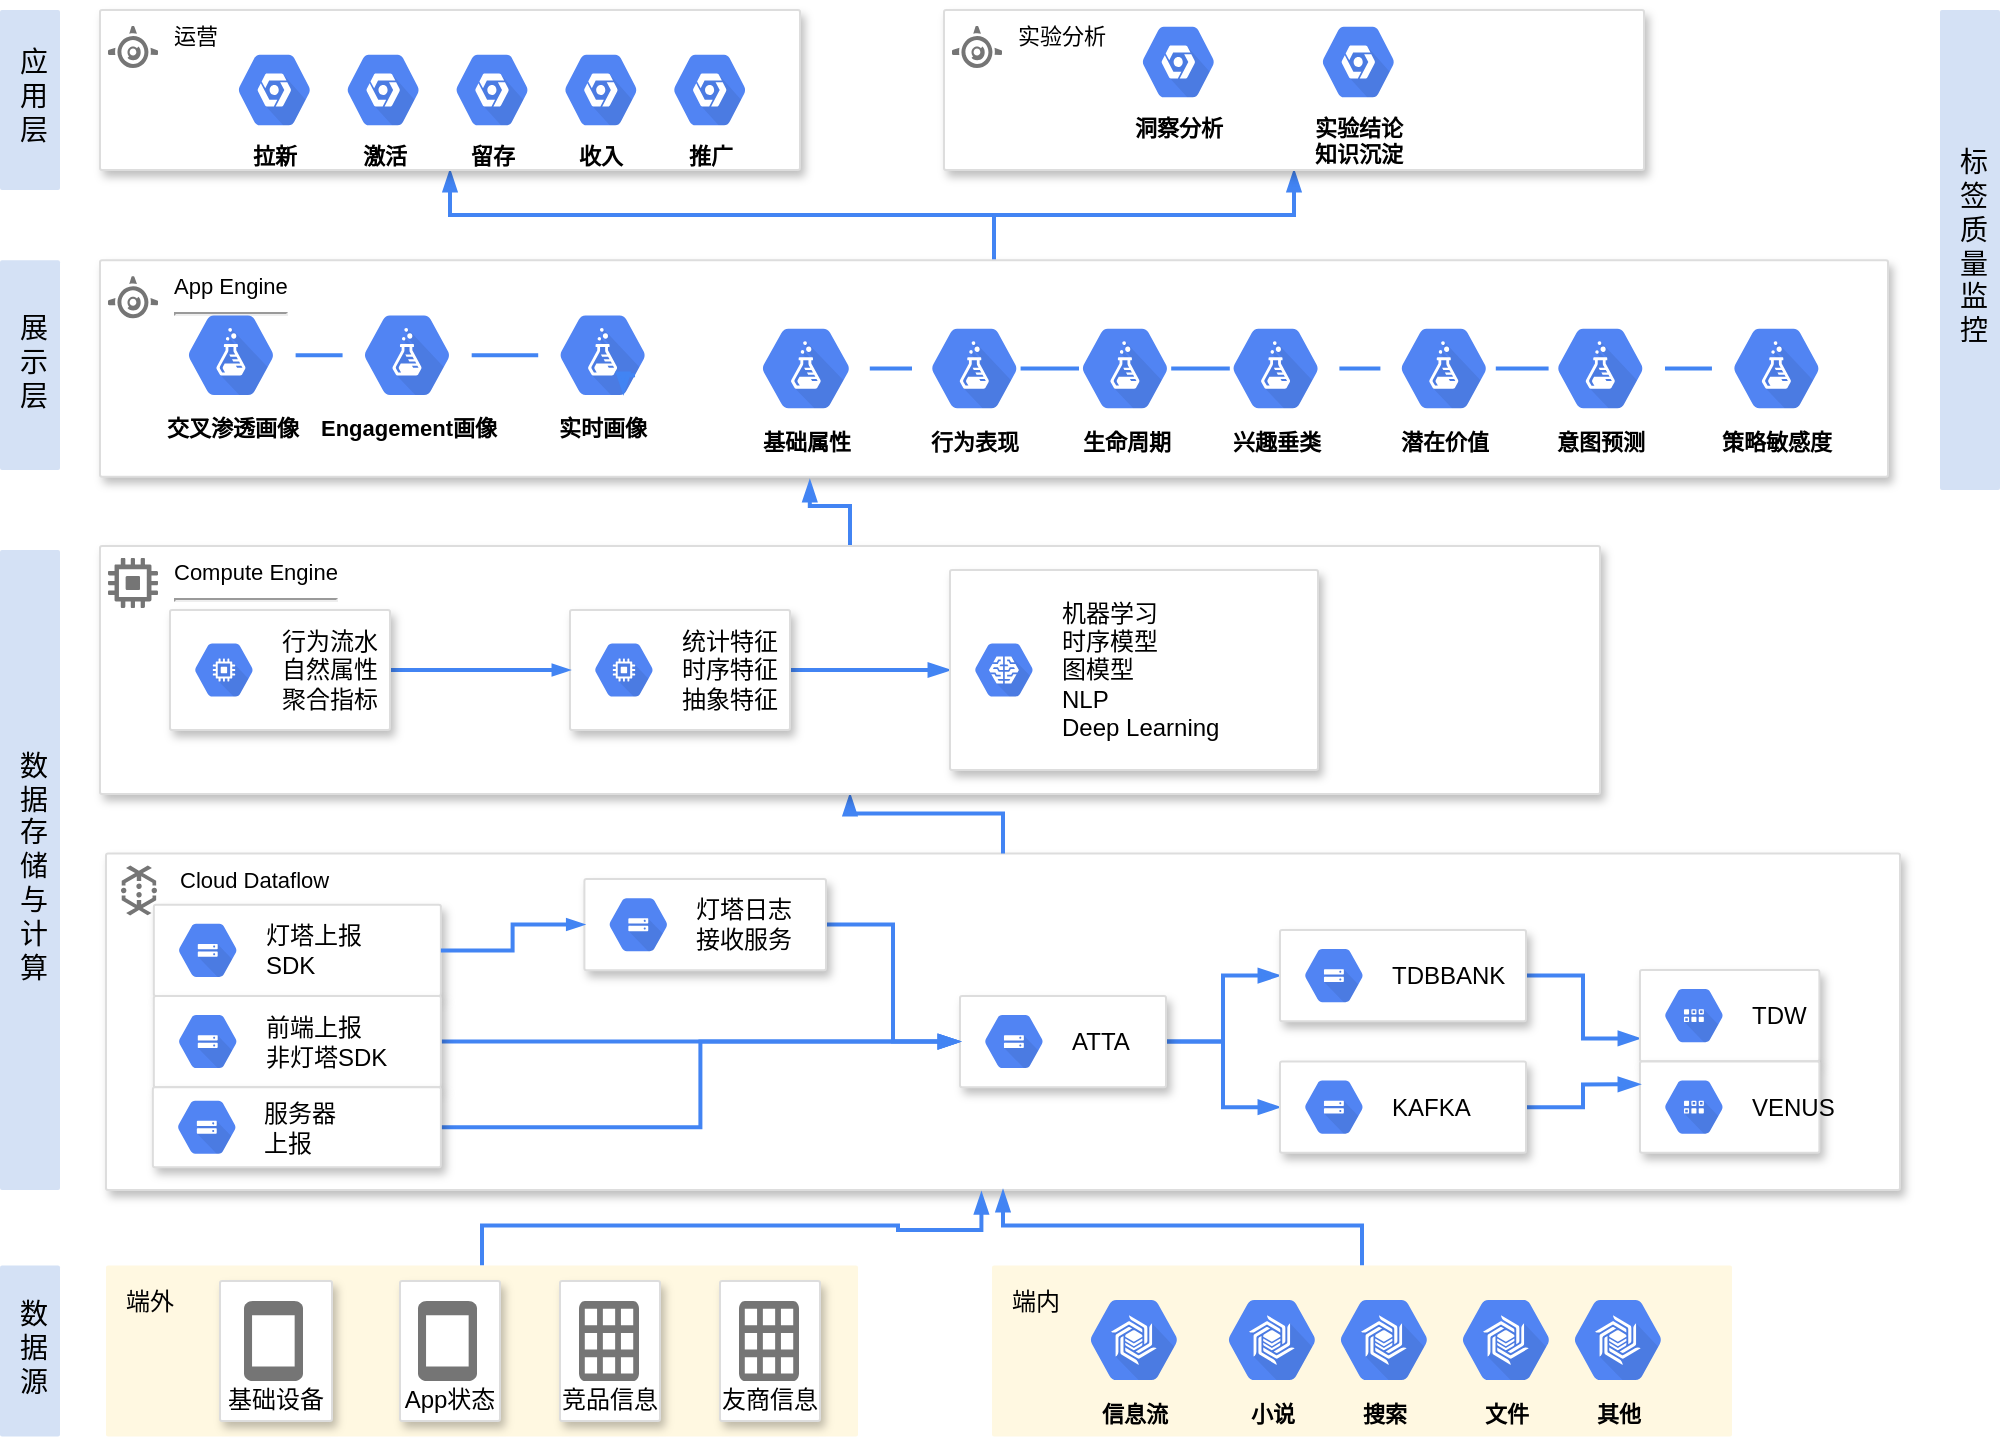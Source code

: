 <mxfile version="15.7.3" type="github">
  <diagram id="f106602c-feb2-e66a-4537-3a34d633f6aa" name="Page-1">
    <mxGraphModel dx="1387" dy="1112" grid="1" gridSize="10" guides="1" tooltips="1" connect="1" arrows="1" fold="1" page="1" pageScale="1" pageWidth="1169" pageHeight="827" background="#ffffff" math="0" shadow="0">
      <root>
        <mxCell id="0" />
        <mxCell id="1" parent="0" />
        <mxCell id="PhpXdE0GWQOgbOGKaO0m-651" style="edgeStyle=orthogonalEdgeStyle;rounded=0;orthogonalLoop=1;jettySize=auto;html=1;entryX=0.5;entryY=1;entryDx=0;entryDy=0;fontSize=14;endArrow=blockThin;endFill=1;strokeColor=#4284F3;strokeWidth=2;" edge="1" parent="1" source="PhpXdE0GWQOgbOGKaO0m-640" target="PhpXdE0GWQOgbOGKaO0m-618">
          <mxGeometry relative="1" as="geometry" />
        </mxCell>
        <mxCell id="PhpXdE0GWQOgbOGKaO0m-652" style="edgeStyle=orthogonalEdgeStyle;rounded=0;orthogonalLoop=1;jettySize=auto;html=1;entryX=0.5;entryY=1;entryDx=0;entryDy=0;fontSize=14;endArrow=blockThin;endFill=1;strokeColor=#4284F3;strokeWidth=2;" edge="1" parent="1" source="PhpXdE0GWQOgbOGKaO0m-640" target="PhpXdE0GWQOgbOGKaO0m-562">
          <mxGeometry relative="1" as="geometry" />
        </mxCell>
        <mxCell id="PhpXdE0GWQOgbOGKaO0m-640" value="" style="strokeColor=#dddddd;shadow=1;strokeWidth=1;rounded=1;absoluteArcSize=1;arcSize=2;fontSize=14;" vertex="1" parent="1">
          <mxGeometry x="160" y="215.13" width="894" height="108.25" as="geometry" />
        </mxCell>
        <mxCell id="PhpXdE0GWQOgbOGKaO0m-641" value="&lt;font color=&quot;#000000&quot;&gt;App Engine&lt;/font&gt;&lt;hr&gt;" style="text;connectable=0;part=1;html=1;align=left;verticalAlign=top;spacingLeft=35;fontColor=#999999;fontSize=11;resizeWidth=1;" vertex="1" parent="PhpXdE0GWQOgbOGKaO0m-640">
          <mxGeometry width="894" height="50" relative="1" as="geometry" />
        </mxCell>
        <mxCell id="PhpXdE0GWQOgbOGKaO0m-642" value="" style="sketch=0;dashed=0;connectable=0;html=1;fillColor=#757575;strokeColor=none;shape=mxgraph.gcp2.app_engine_icon;part=1;fontSize=14;" vertex="1" parent="PhpXdE0GWQOgbOGKaO0m-640">
          <mxGeometry width="25" height="21" relative="1" as="geometry">
            <mxPoint x="4" y="8" as="offset" />
          </mxGeometry>
        </mxCell>
        <mxCell id="PhpXdE0GWQOgbOGKaO0m-486" value="&lt;font color=&quot;#000000&quot;&gt;实时画像&lt;/font&gt;" style="sketch=0;html=1;fillColor=#5184F3;strokeColor=none;verticalAlign=top;labelPosition=center;verticalLabelPosition=bottom;align=center;spacingTop=-6;fontSize=11;fontStyle=1;fontColor=#999999;shape=mxgraph.gcp2.hexIcon;prIcon=cloud_datalab" vertex="1" parent="PhpXdE0GWQOgbOGKaO0m-640">
          <mxGeometry x="219.098" y="18.25" width="64.556" height="58.5" as="geometry" />
        </mxCell>
        <mxCell id="PhpXdE0GWQOgbOGKaO0m-485" value="&lt;font color=&quot;#000000&quot;&gt;Engagement画像&lt;/font&gt;" style="sketch=0;html=1;fillColor=#5184F3;strokeColor=none;verticalAlign=top;labelPosition=center;verticalLabelPosition=bottom;align=center;spacingTop=-6;fontSize=11;fontStyle=1;fontColor=#999999;shape=mxgraph.gcp2.hexIcon;prIcon=cloud_datalab" vertex="1" parent="PhpXdE0GWQOgbOGKaO0m-640">
          <mxGeometry x="121.287" y="18.25" width="64.556" height="58.5" as="geometry" />
        </mxCell>
        <mxCell id="PhpXdE0GWQOgbOGKaO0m-501" value="" style="edgeStyle=orthogonalEdgeStyle;rounded=0;orthogonalLoop=1;jettySize=auto;html=1;fontSize=14;endArrow=none;endFill=0;strokeColor=#4284F3;strokeWidth=2;" edge="1" parent="PhpXdE0GWQOgbOGKaO0m-640" source="PhpXdE0GWQOgbOGKaO0m-485" target="PhpXdE0GWQOgbOGKaO0m-486">
          <mxGeometry relative="1" as="geometry" />
        </mxCell>
        <mxCell id="PhpXdE0GWQOgbOGKaO0m-484" value="&lt;font color=&quot;#000000&quot;&gt;交叉渗透画像&lt;/font&gt;" style="sketch=0;html=1;fillColor=#5184F3;strokeColor=none;verticalAlign=top;labelPosition=center;verticalLabelPosition=bottom;align=center;spacingTop=-6;fontSize=11;fontStyle=1;fontColor=#999999;shape=mxgraph.gcp2.hexIcon;prIcon=cloud_datalab" vertex="1" parent="PhpXdE0GWQOgbOGKaO0m-640">
          <mxGeometry x="33.256" y="18.25" width="64.556" height="58.5" as="geometry" />
        </mxCell>
        <mxCell id="PhpXdE0GWQOgbOGKaO0m-500" value="" style="edgeStyle=orthogonalEdgeStyle;rounded=0;orthogonalLoop=1;jettySize=auto;html=1;fontSize=14;endArrow=none;endFill=0;strokeColor=#4284F3;strokeWidth=2;" edge="1" parent="PhpXdE0GWQOgbOGKaO0m-640" source="PhpXdE0GWQOgbOGKaO0m-484" target="PhpXdE0GWQOgbOGKaO0m-485">
          <mxGeometry relative="1" as="geometry" />
        </mxCell>
        <mxCell id="PhpXdE0GWQOgbOGKaO0m-504" value="&lt;font color=&quot;#000000&quot;&gt;行为表现&lt;/font&gt;" style="sketch=0;html=1;fillColor=#5184F3;strokeColor=none;verticalAlign=top;labelPosition=center;verticalLabelPosition=bottom;align=center;spacingTop=-6;fontSize=11;fontStyle=1;fontColor=#999999;shape=mxgraph.gcp2.hexIcon;prIcon=cloud_datalab" vertex="1" parent="PhpXdE0GWQOgbOGKaO0m-640">
          <mxGeometry x="404.941" y="24.87" width="64.556" height="58.5" as="geometry" />
        </mxCell>
        <mxCell id="PhpXdE0GWQOgbOGKaO0m-506" value="&lt;font color=&quot;#000000&quot;&gt;生命周期&lt;/font&gt;" style="sketch=0;html=1;fillColor=#5184F3;strokeColor=none;verticalAlign=top;labelPosition=center;verticalLabelPosition=bottom;align=center;spacingTop=-6;fontSize=11;fontStyle=1;fontColor=#999999;shape=mxgraph.gcp2.hexIcon;prIcon=cloud_datalab" vertex="1" parent="PhpXdE0GWQOgbOGKaO0m-640">
          <mxGeometry x="480.256" y="24.87" width="64.556" height="58.5" as="geometry" />
        </mxCell>
        <mxCell id="PhpXdE0GWQOgbOGKaO0m-507" value="" style="edgeStyle=orthogonalEdgeStyle;rounded=0;orthogonalLoop=1;jettySize=auto;html=1;fontSize=14;endArrow=none;endFill=0;strokeColor=#4284F3;strokeWidth=2;" edge="1" parent="PhpXdE0GWQOgbOGKaO0m-640" source="PhpXdE0GWQOgbOGKaO0m-504" target="PhpXdE0GWQOgbOGKaO0m-506">
          <mxGeometry relative="1" as="geometry" />
        </mxCell>
        <mxCell id="PhpXdE0GWQOgbOGKaO0m-508" value="&lt;font color=&quot;#000000&quot;&gt;兴趣垂类&lt;/font&gt;" style="sketch=0;html=1;fillColor=#5184F3;strokeColor=none;verticalAlign=top;labelPosition=center;verticalLabelPosition=bottom;align=center;spacingTop=-6;fontSize=11;fontStyle=1;fontColor=#999999;shape=mxgraph.gcp2.hexIcon;prIcon=cloud_datalab" vertex="1" parent="PhpXdE0GWQOgbOGKaO0m-640">
          <mxGeometry x="555.571" y="24.87" width="64.556" height="58.5" as="geometry" />
        </mxCell>
        <mxCell id="PhpXdE0GWQOgbOGKaO0m-509" value="" style="edgeStyle=orthogonalEdgeStyle;rounded=0;orthogonalLoop=1;jettySize=auto;html=1;fontSize=14;endArrow=none;endFill=0;strokeColor=#4284F3;strokeWidth=2;" edge="1" parent="PhpXdE0GWQOgbOGKaO0m-640" source="PhpXdE0GWQOgbOGKaO0m-506" target="PhpXdE0GWQOgbOGKaO0m-508">
          <mxGeometry relative="1" as="geometry" />
        </mxCell>
        <mxCell id="PhpXdE0GWQOgbOGKaO0m-513" value="&lt;font color=&quot;#000000&quot;&gt;潜在价值&lt;/font&gt;" style="sketch=0;html=1;fillColor=#5184F3;strokeColor=none;verticalAlign=top;labelPosition=center;verticalLabelPosition=bottom;align=center;spacingTop=-6;fontSize=11;fontStyle=1;fontColor=#999999;shape=mxgraph.gcp2.hexIcon;prIcon=cloud_datalab" vertex="1" parent="PhpXdE0GWQOgbOGKaO0m-640">
          <mxGeometry x="639.689" y="24.87" width="64.556" height="58.5" as="geometry" />
        </mxCell>
        <mxCell id="PhpXdE0GWQOgbOGKaO0m-524" value="" style="edgeStyle=orthogonalEdgeStyle;rounded=0;orthogonalLoop=1;jettySize=auto;html=1;fontSize=14;endArrow=none;endFill=0;strokeColor=#4284F3;strokeWidth=2;" edge="1" parent="PhpXdE0GWQOgbOGKaO0m-640" source="PhpXdE0GWQOgbOGKaO0m-513" target="PhpXdE0GWQOgbOGKaO0m-508">
          <mxGeometry relative="1" as="geometry" />
        </mxCell>
        <mxCell id="PhpXdE0GWQOgbOGKaO0m-511" value="&lt;font color=&quot;#000000&quot;&gt;意图预测&lt;/font&gt;" style="sketch=0;html=1;fillColor=#5184F3;strokeColor=none;verticalAlign=top;labelPosition=center;verticalLabelPosition=bottom;align=center;spacingTop=-6;fontSize=11;fontStyle=1;fontColor=#999999;shape=mxgraph.gcp2.hexIcon;prIcon=cloud_datalab" vertex="1" parent="PhpXdE0GWQOgbOGKaO0m-640">
          <mxGeometry x="717.939" y="24.88" width="64.556" height="58.5" as="geometry" />
        </mxCell>
        <mxCell id="PhpXdE0GWQOgbOGKaO0m-521" value="" style="edgeStyle=orthogonalEdgeStyle;rounded=0;orthogonalLoop=1;jettySize=auto;html=1;fontSize=14;endArrow=none;endFill=0;strokeColor=#4284F3;strokeWidth=2;" edge="1" parent="PhpXdE0GWQOgbOGKaO0m-640" source="PhpXdE0GWQOgbOGKaO0m-511" target="PhpXdE0GWQOgbOGKaO0m-513">
          <mxGeometry relative="1" as="geometry" />
        </mxCell>
        <mxCell id="PhpXdE0GWQOgbOGKaO0m-515" value="&lt;font color=&quot;#000000&quot;&gt;策略敏感度&lt;/font&gt;" style="sketch=0;html=1;fillColor=#5184F3;strokeColor=none;verticalAlign=top;labelPosition=center;verticalLabelPosition=bottom;align=center;spacingTop=-6;fontSize=11;fontStyle=1;fontColor=#999999;shape=mxgraph.gcp2.hexIcon;prIcon=cloud_datalab" vertex="1" parent="PhpXdE0GWQOgbOGKaO0m-640">
          <mxGeometry x="805.969" y="24.88" width="64.556" height="58.5" as="geometry" />
        </mxCell>
        <mxCell id="PhpXdE0GWQOgbOGKaO0m-523" value="" style="edgeStyle=orthogonalEdgeStyle;rounded=0;orthogonalLoop=1;jettySize=auto;html=1;fontSize=14;endArrow=none;endFill=0;strokeColor=#4284F3;strokeWidth=2;" edge="1" parent="PhpXdE0GWQOgbOGKaO0m-640" source="PhpXdE0GWQOgbOGKaO0m-515" target="PhpXdE0GWQOgbOGKaO0m-511">
          <mxGeometry relative="1" as="geometry" />
        </mxCell>
        <mxCell id="PhpXdE0GWQOgbOGKaO0m-668" style="edgeStyle=orthogonalEdgeStyle;rounded=0;orthogonalLoop=1;jettySize=auto;html=1;exitX=0.75;exitY=0.67;exitDx=0;exitDy=0;exitPerimeter=0;entryX=0.66;entryY=0.83;entryDx=0;entryDy=0;entryPerimeter=0;fontSize=14;fontColor=#000000;endArrow=blockThin;endFill=1;strokeColor=#4284F3;strokeWidth=2;" edge="1" parent="PhpXdE0GWQOgbOGKaO0m-640" source="PhpXdE0GWQOgbOGKaO0m-486" target="PhpXdE0GWQOgbOGKaO0m-486">
          <mxGeometry relative="1" as="geometry" />
        </mxCell>
        <mxCell id="PhpXdE0GWQOgbOGKaO0m-598" value="" style="strokeColor=#dddddd;shadow=1;strokeWidth=1;rounded=1;absoluteArcSize=1;arcSize=2;fontSize=14;" vertex="1" parent="1">
          <mxGeometry x="163" y="511.71" width="897" height="168.29" as="geometry" />
        </mxCell>
        <mxCell id="PhpXdE0GWQOgbOGKaO0m-617" style="edgeStyle=orthogonalEdgeStyle;rounded=0;orthogonalLoop=1;jettySize=auto;html=1;entryX=0.5;entryY=1;entryDx=0;entryDy=0;fontSize=14;endArrow=blockThin;endFill=1;strokeColor=#4284F3;strokeWidth=2;" edge="1" parent="PhpXdE0GWQOgbOGKaO0m-598" source="PhpXdE0GWQOgbOGKaO0m-599" target="PhpXdE0GWQOgbOGKaO0m-580">
          <mxGeometry relative="1" as="geometry" />
        </mxCell>
        <mxCell id="PhpXdE0GWQOgbOGKaO0m-599" value="&lt;font color=&quot;#000000&quot;&gt;Cloud Dataflow&lt;/font&gt;&lt;hr&gt;" style="text;part=1;html=1;align=left;verticalAlign=top;spacingLeft=35;fontColor=#999999;fontSize=11;resizeWidth=1;" vertex="1" parent="PhpXdE0GWQOgbOGKaO0m-598">
          <mxGeometry width="897" height="50" relative="1" as="geometry" />
        </mxCell>
        <mxCell id="PhpXdE0GWQOgbOGKaO0m-600" value="" style="sketch=0;dashed=0;connectable=0;html=1;fillColor=#757575;strokeColor=none;shape=mxgraph.gcp2.cloud_dataflow_icon;part=1;fontSize=14;" vertex="1" parent="PhpXdE0GWQOgbOGKaO0m-598">
          <mxGeometry width="18" height="25" relative="1" as="geometry">
            <mxPoint x="7.5" y="6" as="offset" />
          </mxGeometry>
        </mxCell>
        <mxCell id="PhpXdE0GWQOgbOGKaO0m-662" value="" style="edgeStyle=orthogonalEdgeStyle;rounded=0;orthogonalLoop=1;jettySize=auto;html=1;fontSize=14;endArrow=blockThin;endFill=1;strokeColor=#4284F3;strokeWidth=2;" edge="1" parent="PhpXdE0GWQOgbOGKaO0m-598" source="PhpXdE0GWQOgbOGKaO0m-446" target="PhpXdE0GWQOgbOGKaO0m-448">
          <mxGeometry relative="1" as="geometry" />
        </mxCell>
        <mxCell id="PhpXdE0GWQOgbOGKaO0m-665" style="edgeStyle=orthogonalEdgeStyle;rounded=0;orthogonalLoop=1;jettySize=auto;html=1;fontSize=14;endArrow=blockThin;endFill=1;strokeColor=#4284F3;strokeWidth=2;" edge="1" parent="PhpXdE0GWQOgbOGKaO0m-598" source="PhpXdE0GWQOgbOGKaO0m-446" target="PhpXdE0GWQOgbOGKaO0m-663">
          <mxGeometry relative="1" as="geometry" />
        </mxCell>
        <mxCell id="PhpXdE0GWQOgbOGKaO0m-446" value="" style="strokeColor=#dddddd;fillColor=#ffffff;shadow=1;strokeWidth=1;rounded=1;absoluteArcSize=1;arcSize=2;fontSize=17;fontColor=#000000;align=right;html=1;" vertex="1" parent="PhpXdE0GWQOgbOGKaO0m-598">
          <mxGeometry x="427" y="71.28" width="103" height="45.61" as="geometry" />
        </mxCell>
        <mxCell id="PhpXdE0GWQOgbOGKaO0m-447" value="&lt;font color=&quot;#000000&quot;&gt;ATTA&lt;/font&gt;" style="dashed=0;connectable=0;html=1;fillColor=#5184F3;strokeColor=none;shape=mxgraph.gcp2.hexIcon;prIcon=cloud_storage;part=1;labelPosition=right;verticalLabelPosition=middle;align=left;verticalAlign=middle;spacingLeft=5;fontColor=#999999;fontSize=12;" vertex="1" parent="PhpXdE0GWQOgbOGKaO0m-446">
          <mxGeometry y="0.5" width="44" height="39" relative="1" as="geometry">
            <mxPoint x="5" y="-19.5" as="offset" />
          </mxGeometry>
        </mxCell>
        <mxCell id="PhpXdE0GWQOgbOGKaO0m-666" style="edgeStyle=orthogonalEdgeStyle;rounded=0;orthogonalLoop=1;jettySize=auto;html=1;entryX=0;entryY=0.75;entryDx=0;entryDy=0;fontSize=14;endArrow=blockThin;endFill=1;strokeColor=#4284F3;strokeWidth=2;" edge="1" parent="PhpXdE0GWQOgbOGKaO0m-598" source="PhpXdE0GWQOgbOGKaO0m-448" target="PhpXdE0GWQOgbOGKaO0m-450">
          <mxGeometry relative="1" as="geometry" />
        </mxCell>
        <mxCell id="PhpXdE0GWQOgbOGKaO0m-448" value="" style="strokeColor=#dddddd;fillColor=#ffffff;shadow=1;strokeWidth=1;rounded=1;absoluteArcSize=1;arcSize=2;fontSize=17;fontColor=#000000;align=right;html=1;" vertex="1" parent="PhpXdE0GWQOgbOGKaO0m-598">
          <mxGeometry x="587" y="38.29" width="123" height="45.61" as="geometry" />
        </mxCell>
        <mxCell id="PhpXdE0GWQOgbOGKaO0m-449" value="&lt;font color=&quot;#000000&quot;&gt;TDBBANK&lt;/font&gt;" style="dashed=0;connectable=0;html=1;fillColor=#5184F3;strokeColor=none;shape=mxgraph.gcp2.hexIcon;prIcon=cloud_storage;part=1;labelPosition=right;verticalLabelPosition=middle;align=left;verticalAlign=middle;spacingLeft=5;fontColor=#999999;fontSize=12;" vertex="1" parent="PhpXdE0GWQOgbOGKaO0m-448">
          <mxGeometry y="0.5" width="44" height="39" relative="1" as="geometry">
            <mxPoint x="5" y="-19.5" as="offset" />
          </mxGeometry>
        </mxCell>
        <mxCell id="PhpXdE0GWQOgbOGKaO0m-462" value="" style="strokeColor=#dddddd;fillColor=#ffffff;shadow=1;strokeWidth=1;rounded=1;absoluteArcSize=1;arcSize=2;fontSize=17;fontColor=#000000;align=right;html=1;" vertex="1" parent="PhpXdE0GWQOgbOGKaO0m-598">
          <mxGeometry x="23.92" y="25.661" width="143.52" height="45.614" as="geometry" />
        </mxCell>
        <mxCell id="PhpXdE0GWQOgbOGKaO0m-463" value="&lt;font color=&quot;#000000&quot;&gt;灯塔上报&lt;br&gt;SDK&lt;/font&gt;" style="dashed=0;connectable=0;html=1;fillColor=#5184F3;strokeColor=none;shape=mxgraph.gcp2.hexIcon;prIcon=cloud_storage;part=1;labelPosition=right;verticalLabelPosition=middle;align=left;verticalAlign=middle;spacingLeft=5;fontColor=#999999;fontSize=12;" vertex="1" parent="PhpXdE0GWQOgbOGKaO0m-462">
          <mxGeometry y="0.5" width="44" height="39" relative="1" as="geometry">
            <mxPoint x="5" y="-19.5" as="offset" />
          </mxGeometry>
        </mxCell>
        <mxCell id="PhpXdE0GWQOgbOGKaO0m-661" style="edgeStyle=orthogonalEdgeStyle;rounded=0;orthogonalLoop=1;jettySize=auto;html=1;entryX=0;entryY=0.5;entryDx=0;entryDy=0;fontSize=14;endArrow=blockThin;endFill=1;strokeColor=#4284F3;strokeWidth=2;" edge="1" parent="PhpXdE0GWQOgbOGKaO0m-598" source="PhpXdE0GWQOgbOGKaO0m-460" target="PhpXdE0GWQOgbOGKaO0m-446">
          <mxGeometry relative="1" as="geometry" />
        </mxCell>
        <mxCell id="PhpXdE0GWQOgbOGKaO0m-460" value="" style="strokeColor=#dddddd;fillColor=#ffffff;shadow=1;strokeWidth=1;rounded=1;absoluteArcSize=1;arcSize=2;fontSize=17;fontColor=#000000;align=right;html=1;" vertex="1" parent="PhpXdE0GWQOgbOGKaO0m-598">
          <mxGeometry x="239.2" y="12.83" width="120.8" height="45.61" as="geometry" />
        </mxCell>
        <mxCell id="PhpXdE0GWQOgbOGKaO0m-461" value="&lt;font color=&quot;#000000&quot;&gt;灯塔日志&lt;br&gt;接收服务&lt;/font&gt;" style="dashed=0;connectable=0;html=1;fillColor=#5184F3;strokeColor=none;shape=mxgraph.gcp2.hexIcon;prIcon=cloud_storage;part=1;labelPosition=right;verticalLabelPosition=middle;align=left;verticalAlign=middle;spacingLeft=5;fontColor=#999999;fontSize=12;" vertex="1" parent="PhpXdE0GWQOgbOGKaO0m-460">
          <mxGeometry y="0.5" width="44" height="39" relative="1" as="geometry">
            <mxPoint x="5" y="-19.5" as="offset" />
          </mxGeometry>
        </mxCell>
        <mxCell id="PhpXdE0GWQOgbOGKaO0m-464" value="" style="edgeStyle=orthogonalEdgeStyle;rounded=0;orthogonalLoop=1;jettySize=auto;html=1;fontSize=14;endArrow=blockThin;endFill=1;startSize=4;endSize=4;strokeColor=#4284F3;strokeWidth=2;" edge="1" parent="PhpXdE0GWQOgbOGKaO0m-598" source="PhpXdE0GWQOgbOGKaO0m-462" target="PhpXdE0GWQOgbOGKaO0m-460">
          <mxGeometry relative="1" as="geometry" />
        </mxCell>
        <mxCell id="PhpXdE0GWQOgbOGKaO0m-659" style="edgeStyle=orthogonalEdgeStyle;rounded=0;orthogonalLoop=1;jettySize=auto;html=1;entryX=0;entryY=0.5;entryDx=0;entryDy=0;fontSize=14;endArrow=blockThin;endFill=1;strokeColor=#4284F3;strokeWidth=2;" edge="1" parent="PhpXdE0GWQOgbOGKaO0m-598" source="PhpXdE0GWQOgbOGKaO0m-654" target="PhpXdE0GWQOgbOGKaO0m-446">
          <mxGeometry relative="1" as="geometry" />
        </mxCell>
        <mxCell id="PhpXdE0GWQOgbOGKaO0m-654" value="" style="strokeColor=#dddddd;fillColor=#ffffff;shadow=1;strokeWidth=1;rounded=1;absoluteArcSize=1;arcSize=2;fontSize=17;fontColor=#000000;align=right;html=1;" vertex="1" parent="PhpXdE0GWQOgbOGKaO0m-598">
          <mxGeometry x="23.92" y="71.279" width="143.52" height="45.614" as="geometry" />
        </mxCell>
        <mxCell id="PhpXdE0GWQOgbOGKaO0m-655" value="&lt;font color=&quot;#000000&quot;&gt;前端上报&lt;br&gt;非灯塔SDK&lt;/font&gt;" style="dashed=0;connectable=0;html=1;fillColor=#5184F3;strokeColor=none;shape=mxgraph.gcp2.hexIcon;prIcon=cloud_storage;part=1;labelPosition=right;verticalLabelPosition=middle;align=left;verticalAlign=middle;spacingLeft=5;fontColor=#999999;fontSize=12;" vertex="1" parent="PhpXdE0GWQOgbOGKaO0m-654">
          <mxGeometry y="0.5" width="44" height="39" relative="1" as="geometry">
            <mxPoint x="5" y="-19.5" as="offset" />
          </mxGeometry>
        </mxCell>
        <mxCell id="PhpXdE0GWQOgbOGKaO0m-450" value="" style="strokeColor=#dddddd;shadow=1;strokeWidth=1;rounded=1;absoluteArcSize=1;arcSize=2;fontSize=14;" vertex="1" parent="PhpXdE0GWQOgbOGKaO0m-598">
          <mxGeometry x="767" y="58.288" width="89.7" height="45.614" as="geometry" />
        </mxCell>
        <mxCell id="PhpXdE0GWQOgbOGKaO0m-451" value="&lt;font color=&quot;#000000&quot;&gt;TDW&lt;/font&gt;" style="sketch=0;dashed=0;connectable=0;html=1;fillColor=#5184F3;strokeColor=none;shape=mxgraph.gcp2.hexIcon;prIcon=cloud_datastore;part=1;labelPosition=right;verticalLabelPosition=middle;align=left;verticalAlign=middle;spacingLeft=5;fontColor=#999999;fontSize=12;" vertex="1" parent="PhpXdE0GWQOgbOGKaO0m-450">
          <mxGeometry y="0.5" width="44" height="39" relative="1" as="geometry">
            <mxPoint x="5" y="-19.5" as="offset" />
          </mxGeometry>
        </mxCell>
        <mxCell id="PhpXdE0GWQOgbOGKaO0m-452" value="" style="strokeColor=#dddddd;shadow=1;strokeWidth=1;rounded=1;absoluteArcSize=1;arcSize=2;fontSize=14;" vertex="1" parent="PhpXdE0GWQOgbOGKaO0m-598">
          <mxGeometry x="767" y="104.049" width="89.7" height="45.614" as="geometry" />
        </mxCell>
        <mxCell id="PhpXdE0GWQOgbOGKaO0m-453" value="&lt;font color=&quot;#000000&quot;&gt;VENUS&lt;/font&gt;" style="sketch=0;dashed=0;connectable=0;html=1;fillColor=#5184F3;strokeColor=none;shape=mxgraph.gcp2.hexIcon;prIcon=cloud_datastore;part=1;labelPosition=right;verticalLabelPosition=middle;align=left;verticalAlign=middle;spacingLeft=5;fontColor=#999999;fontSize=12;" vertex="1" parent="PhpXdE0GWQOgbOGKaO0m-452">
          <mxGeometry y="0.5" width="44" height="39" relative="1" as="geometry">
            <mxPoint x="5" y="-19.5" as="offset" />
          </mxGeometry>
        </mxCell>
        <mxCell id="PhpXdE0GWQOgbOGKaO0m-660" style="edgeStyle=orthogonalEdgeStyle;rounded=0;orthogonalLoop=1;jettySize=auto;html=1;entryX=0;entryY=0.5;entryDx=0;entryDy=0;fontSize=14;endArrow=blockThin;endFill=1;strokeColor=#4284F3;strokeWidth=2;" edge="1" parent="PhpXdE0GWQOgbOGKaO0m-598" source="PhpXdE0GWQOgbOGKaO0m-656" target="PhpXdE0GWQOgbOGKaO0m-446">
          <mxGeometry relative="1" as="geometry" />
        </mxCell>
        <mxCell id="PhpXdE0GWQOgbOGKaO0m-656" value="" style="strokeColor=#dddddd;fillColor=#ffffff;shadow=1;strokeWidth=1;rounded=1;absoluteArcSize=1;arcSize=2;fontSize=17;fontColor=#000000;align=right;html=1;" vertex="1" parent="PhpXdE0GWQOgbOGKaO0m-598">
          <mxGeometry x="23.44" y="116.89" width="144" height="40" as="geometry" />
        </mxCell>
        <mxCell id="PhpXdE0GWQOgbOGKaO0m-657" value="&lt;font color=&quot;#000000&quot;&gt;服务器&lt;br&gt;上报&lt;/font&gt;" style="dashed=0;connectable=0;html=1;fillColor=#5184F3;strokeColor=none;shape=mxgraph.gcp2.hexIcon;prIcon=cloud_storage;part=1;labelPosition=right;verticalLabelPosition=middle;align=left;verticalAlign=middle;spacingLeft=5;fontColor=#999999;fontSize=12;" vertex="1" parent="PhpXdE0GWQOgbOGKaO0m-656">
          <mxGeometry y="0.5" width="44" height="39" relative="1" as="geometry">
            <mxPoint x="5" y="-19.5" as="offset" />
          </mxGeometry>
        </mxCell>
        <mxCell id="PhpXdE0GWQOgbOGKaO0m-667" style="edgeStyle=orthogonalEdgeStyle;rounded=0;orthogonalLoop=1;jettySize=auto;html=1;entryX=0;entryY=0.25;entryDx=0;entryDy=0;fontSize=14;endArrow=blockThin;endFill=1;strokeColor=#4284F3;strokeWidth=2;" edge="1" parent="PhpXdE0GWQOgbOGKaO0m-598" source="PhpXdE0GWQOgbOGKaO0m-663" target="PhpXdE0GWQOgbOGKaO0m-452">
          <mxGeometry relative="1" as="geometry" />
        </mxCell>
        <mxCell id="PhpXdE0GWQOgbOGKaO0m-663" value="" style="strokeColor=#dddddd;fillColor=#ffffff;shadow=1;strokeWidth=1;rounded=1;absoluteArcSize=1;arcSize=2;fontSize=17;fontColor=#000000;align=right;html=1;" vertex="1" parent="PhpXdE0GWQOgbOGKaO0m-598">
          <mxGeometry x="587" y="104.05" width="123" height="45.61" as="geometry" />
        </mxCell>
        <mxCell id="PhpXdE0GWQOgbOGKaO0m-664" value="&lt;font color=&quot;#000000&quot;&gt;KAFKA&lt;/font&gt;" style="dashed=0;connectable=0;html=1;fillColor=#5184F3;strokeColor=none;shape=mxgraph.gcp2.hexIcon;prIcon=cloud_storage;part=1;labelPosition=right;verticalLabelPosition=middle;align=left;verticalAlign=middle;spacingLeft=5;fontColor=#999999;fontSize=12;" vertex="1" parent="PhpXdE0GWQOgbOGKaO0m-663">
          <mxGeometry y="0.5" width="44" height="39" relative="1" as="geometry">
            <mxPoint x="5" y="-19.5" as="offset" />
          </mxGeometry>
        </mxCell>
        <mxCell id="PhpXdE0GWQOgbOGKaO0m-670" style="edgeStyle=orthogonalEdgeStyle;rounded=0;orthogonalLoop=1;jettySize=auto;html=1;entryX=0.397;entryY=1.015;entryDx=0;entryDy=0;entryPerimeter=0;fontSize=14;fontColor=#000000;endArrow=blockThin;endFill=1;strokeColor=#4284F3;strokeWidth=2;" edge="1" parent="1" source="PhpXdE0GWQOgbOGKaO0m-580" target="PhpXdE0GWQOgbOGKaO0m-640">
          <mxGeometry relative="1" as="geometry" />
        </mxCell>
        <mxCell id="PhpXdE0GWQOgbOGKaO0m-580" value="" style="strokeColor=#dddddd;shadow=1;strokeWidth=1;rounded=1;absoluteArcSize=1;arcSize=2;fontSize=14;" vertex="1" parent="1">
          <mxGeometry x="160" y="358" width="750" height="124" as="geometry" />
        </mxCell>
        <mxCell id="PhpXdE0GWQOgbOGKaO0m-581" value="&lt;font color=&quot;#000000&quot;&gt;Compute Engine&lt;/font&gt;&lt;hr&gt;" style="text;connectable=0;part=1;html=1;align=left;verticalAlign=top;spacingLeft=35;fontColor=#999999;fontSize=11;resizeWidth=1;" vertex="1" parent="PhpXdE0GWQOgbOGKaO0m-580">
          <mxGeometry width="750" height="50" relative="1" as="geometry" />
        </mxCell>
        <mxCell id="PhpXdE0GWQOgbOGKaO0m-582" value="" style="sketch=0;dashed=0;connectable=0;html=1;fillColor=#757575;strokeColor=none;shape=mxgraph.gcp2.compute_engine_icon;part=1;fontSize=14;" vertex="1" parent="PhpXdE0GWQOgbOGKaO0m-580">
          <mxGeometry width="25" height="25" relative="1" as="geometry">
            <mxPoint x="4" y="6" as="offset" />
          </mxGeometry>
        </mxCell>
        <mxCell id="PhpXdE0GWQOgbOGKaO0m-628" style="edgeStyle=orthogonalEdgeStyle;rounded=0;orthogonalLoop=1;jettySize=auto;html=1;entryX=0.488;entryY=1.007;entryDx=0;entryDy=0;entryPerimeter=0;fontSize=14;endArrow=blockThin;endFill=1;strokeColor=#4284F3;strokeWidth=2;" edge="1" parent="1" source="PhpXdE0GWQOgbOGKaO0m-414" target="PhpXdE0GWQOgbOGKaO0m-598">
          <mxGeometry relative="1" as="geometry" />
        </mxCell>
        <mxCell id="PhpXdE0GWQOgbOGKaO0m-414" value="&lt;font color=&quot;#000000&quot; style=&quot;font-size: 12px&quot;&gt;端外&lt;/font&gt;" style="sketch=0;points=[[0,0,0],[0.25,0,0],[0.5,0,0],[0.75,0,0],[1,0,0],[1,0.25,0],[1,0.5,0],[1,0.75,0],[1,1,0],[0.75,1,0],[0.5,1,0],[0.25,1,0],[0,1,0],[0,0.75,0],[0,0.5,0],[0,0.25,0]];rounded=1;absoluteArcSize=1;arcSize=2;html=1;strokeColor=none;gradientColor=none;shadow=0;dashed=0;fontSize=12;fontColor=#9E9E9E;align=left;verticalAlign=top;spacing=10;spacingTop=-4;fillColor=#FFF8E1;" vertex="1" parent="1">
          <mxGeometry x="163" y="717.75" width="376" height="85.5" as="geometry" />
        </mxCell>
        <mxCell id="PhpXdE0GWQOgbOGKaO0m-419" value="基础设备" style="strokeColor=#dddddd;shadow=1;strokeWidth=1;rounded=1;absoluteArcSize=1;arcSize=2;labelPosition=center;verticalLabelPosition=middle;align=center;verticalAlign=bottom;spacingLeft=0;fontColor=#000000;fontSize=12;whiteSpace=wrap;spacingBottom=2;" vertex="1" parent="1">
          <mxGeometry x="220" y="725.5" width="56" height="70" as="geometry" />
        </mxCell>
        <mxCell id="PhpXdE0GWQOgbOGKaO0m-420" value="" style="sketch=0;dashed=0;connectable=0;html=1;fillColor=#757575;strokeColor=none;shape=mxgraph.gcp2.phone;part=1;" vertex="1" parent="PhpXdE0GWQOgbOGKaO0m-419">
          <mxGeometry x="0.5" width="29.5" height="40" relative="1" as="geometry">
            <mxPoint x="-16" y="10" as="offset" />
          </mxGeometry>
        </mxCell>
        <mxCell id="PhpXdE0GWQOgbOGKaO0m-421" value="App状态" style="strokeColor=#dddddd;shadow=1;strokeWidth=1;rounded=1;absoluteArcSize=1;arcSize=2;labelPosition=center;verticalLabelPosition=middle;align=center;verticalAlign=bottom;spacingLeft=0;fontColor=#000000;fontSize=12;whiteSpace=wrap;spacingBottom=2;" vertex="1" parent="1">
          <mxGeometry x="310" y="725.5" width="50" height="70" as="geometry" />
        </mxCell>
        <mxCell id="PhpXdE0GWQOgbOGKaO0m-422" value="" style="sketch=0;dashed=0;connectable=0;html=1;fillColor=#757575;strokeColor=none;shape=mxgraph.gcp2.phone;part=1;" vertex="1" parent="PhpXdE0GWQOgbOGKaO0m-421">
          <mxGeometry x="0.5" width="29.5" height="40" relative="1" as="geometry">
            <mxPoint x="-16" y="10" as="offset" />
          </mxGeometry>
        </mxCell>
        <mxCell id="PhpXdE0GWQOgbOGKaO0m-423" value="竞品信息" style="strokeColor=#dddddd;shadow=1;strokeWidth=1;rounded=1;absoluteArcSize=1;arcSize=2;labelPosition=center;verticalLabelPosition=middle;align=center;verticalAlign=bottom;spacingLeft=0;fontColor=#000000;fontSize=12;whiteSpace=wrap;spacingBottom=2;" vertex="1" parent="1">
          <mxGeometry x="390" y="725.5" width="50" height="70" as="geometry" />
        </mxCell>
        <mxCell id="PhpXdE0GWQOgbOGKaO0m-424" value="" style="sketch=0;dashed=0;connectable=0;html=1;fillColor=#757575;strokeColor=none;shape=mxgraph.gcp2.report;part=1;" vertex="1" parent="PhpXdE0GWQOgbOGKaO0m-423">
          <mxGeometry x="0.5" width="30" height="40" relative="1" as="geometry">
            <mxPoint x="-15.5" y="10" as="offset" />
          </mxGeometry>
        </mxCell>
        <mxCell id="PhpXdE0GWQOgbOGKaO0m-425" value="友商信息" style="strokeColor=#dddddd;shadow=1;strokeWidth=1;rounded=1;absoluteArcSize=1;arcSize=2;labelPosition=center;verticalLabelPosition=middle;align=center;verticalAlign=bottom;spacingLeft=0;fontColor=#000000;fontSize=12;whiteSpace=wrap;spacingBottom=2;" vertex="1" parent="1">
          <mxGeometry x="470" y="725.5" width="50" height="70" as="geometry" />
        </mxCell>
        <mxCell id="PhpXdE0GWQOgbOGKaO0m-426" value="" style="sketch=0;dashed=0;connectable=0;html=1;fillColor=#757575;strokeColor=none;shape=mxgraph.gcp2.report;part=1;" vertex="1" parent="PhpXdE0GWQOgbOGKaO0m-425">
          <mxGeometry x="0.5" width="30" height="40" relative="1" as="geometry">
            <mxPoint x="-15.5" y="10" as="offset" />
          </mxGeometry>
        </mxCell>
        <mxCell id="PhpXdE0GWQOgbOGKaO0m-627" style="edgeStyle=orthogonalEdgeStyle;rounded=0;orthogonalLoop=1;jettySize=auto;html=1;fontSize=14;endArrow=blockThin;endFill=1;strokeColor=#4284F3;strokeWidth=2;" edge="1" parent="1" source="PhpXdE0GWQOgbOGKaO0m-427" target="PhpXdE0GWQOgbOGKaO0m-598">
          <mxGeometry relative="1" as="geometry" />
        </mxCell>
        <mxCell id="PhpXdE0GWQOgbOGKaO0m-427" value="&lt;font color=&quot;#000000&quot; style=&quot;font-size: 12px&quot;&gt;端内&lt;/font&gt;" style="sketch=0;points=[[0,0,0],[0.25,0,0],[0.5,0,0],[0.75,0,0],[1,0,0],[1,0.25,0],[1,0.5,0],[1,0.75,0],[1,1,0],[0.75,1,0],[0.5,1,0],[0.25,1,0],[0,1,0],[0,0.75,0],[0,0.5,0],[0,0.25,0]];rounded=1;absoluteArcSize=1;arcSize=2;html=1;strokeColor=none;gradientColor=none;shadow=0;dashed=0;fontSize=12;fontColor=#9E9E9E;align=left;verticalAlign=top;spacing=10;spacingTop=-4;fillColor=#FFF8E1;" vertex="1" parent="1">
          <mxGeometry x="606" y="717.75" width="370" height="85.5" as="geometry" />
        </mxCell>
        <mxCell id="PhpXdE0GWQOgbOGKaO0m-437" value="&lt;font color=&quot;#000000&quot;&gt;信息流&lt;/font&gt;" style="sketch=0;html=1;fillColor=#5184F3;strokeColor=none;verticalAlign=top;labelPosition=center;verticalLabelPosition=bottom;align=center;spacingTop=-6;fontSize=11;fontStyle=1;fontColor=#999999;shape=mxgraph.gcp2.hexIcon;prIcon=cloud_bigtable" vertex="1" parent="1">
          <mxGeometry x="644" y="725.5" width="66" height="59" as="geometry" />
        </mxCell>
        <mxCell id="PhpXdE0GWQOgbOGKaO0m-438" value="&lt;font color=&quot;#000000&quot;&gt;小说&lt;/font&gt;" style="sketch=0;html=1;fillColor=#5184F3;strokeColor=none;verticalAlign=top;labelPosition=center;verticalLabelPosition=bottom;align=center;spacingTop=-6;fontSize=11;fontStyle=1;fontColor=#999999;shape=mxgraph.gcp2.hexIcon;prIcon=cloud_bigtable" vertex="1" parent="1">
          <mxGeometry x="713" y="725.5" width="66" height="59" as="geometry" />
        </mxCell>
        <mxCell id="PhpXdE0GWQOgbOGKaO0m-440" value="&lt;font color=&quot;#000000&quot;&gt;搜索&lt;/font&gt;" style="sketch=0;html=1;fillColor=#5184F3;strokeColor=none;verticalAlign=top;labelPosition=center;verticalLabelPosition=bottom;align=center;spacingTop=-6;fontSize=11;fontStyle=1;fontColor=#999999;shape=mxgraph.gcp2.hexIcon;prIcon=cloud_bigtable" vertex="1" parent="1">
          <mxGeometry x="769" y="725.5" width="66" height="59" as="geometry" />
        </mxCell>
        <mxCell id="PhpXdE0GWQOgbOGKaO0m-442" value="&lt;font color=&quot;#000000&quot;&gt;文件&lt;/font&gt;" style="sketch=0;html=1;fillColor=#5184F3;strokeColor=none;verticalAlign=top;labelPosition=center;verticalLabelPosition=bottom;align=center;spacingTop=-6;fontSize=11;fontStyle=1;fontColor=#999999;shape=mxgraph.gcp2.hexIcon;prIcon=cloud_bigtable" vertex="1" parent="1">
          <mxGeometry x="830" y="725.5" width="66" height="59" as="geometry" />
        </mxCell>
        <mxCell id="PhpXdE0GWQOgbOGKaO0m-443" value="&lt;font color=&quot;#000000&quot;&gt;其他&lt;/font&gt;" style="sketch=0;html=1;fillColor=#5184F3;strokeColor=none;verticalAlign=top;labelPosition=center;verticalLabelPosition=bottom;align=center;spacingTop=-6;fontSize=11;fontStyle=1;fontColor=#999999;shape=mxgraph.gcp2.hexIcon;prIcon=cloud_bigtable" vertex="1" parent="1">
          <mxGeometry x="886" y="725.5" width="66" height="59" as="geometry" />
        </mxCell>
        <mxCell id="PhpXdE0GWQOgbOGKaO0m-478" value="" style="edgeStyle=orthogonalEdgeStyle;rounded=0;orthogonalLoop=1;jettySize=auto;html=1;fontSize=14;endArrow=blockThin;endFill=1;strokeColor=#4284F3;strokeWidth=2;" edge="1" parent="1" source="PhpXdE0GWQOgbOGKaO0m-467" target="PhpXdE0GWQOgbOGKaO0m-476">
          <mxGeometry relative="1" as="geometry" />
        </mxCell>
        <mxCell id="PhpXdE0GWQOgbOGKaO0m-467" value="" style="strokeColor=#dddddd;shadow=1;strokeWidth=1;rounded=1;absoluteArcSize=1;arcSize=2;fontSize=14;" vertex="1" parent="1">
          <mxGeometry x="395" y="390" width="110" height="60" as="geometry" />
        </mxCell>
        <mxCell id="PhpXdE0GWQOgbOGKaO0m-468" value="&lt;font color=&quot;#000000&quot;&gt;统计特征&lt;br&gt;时序特征&lt;br&gt;抽象特征&lt;/font&gt;" style="sketch=0;dashed=0;connectable=0;html=1;fillColor=#5184F3;strokeColor=none;shape=mxgraph.gcp2.hexIcon;prIcon=compute_engine;part=1;labelPosition=right;verticalLabelPosition=middle;align=left;verticalAlign=middle;spacingLeft=5;fontColor=#999999;fontSize=12;" vertex="1" parent="PhpXdE0GWQOgbOGKaO0m-467">
          <mxGeometry y="0.5" width="44" height="39" relative="1" as="geometry">
            <mxPoint x="5" y="-19.5" as="offset" />
          </mxGeometry>
        </mxCell>
        <mxCell id="PhpXdE0GWQOgbOGKaO0m-473" value="" style="edgeStyle=orthogonalEdgeStyle;rounded=0;orthogonalLoop=1;jettySize=auto;html=1;fontSize=14;endArrow=blockThin;endFill=1;startSize=4;endSize=4;strokeColor=#4284F3;strokeWidth=2;" edge="1" parent="1" source="PhpXdE0GWQOgbOGKaO0m-471" target="PhpXdE0GWQOgbOGKaO0m-467">
          <mxGeometry relative="1" as="geometry" />
        </mxCell>
        <mxCell id="PhpXdE0GWQOgbOGKaO0m-471" value="" style="strokeColor=#dddddd;shadow=1;strokeWidth=1;rounded=1;absoluteArcSize=1;arcSize=2;fontSize=14;" vertex="1" parent="1">
          <mxGeometry x="195" y="390" width="110" height="60" as="geometry" />
        </mxCell>
        <mxCell id="PhpXdE0GWQOgbOGKaO0m-472" value="&lt;font color=&quot;#000000&quot;&gt;行为流水&lt;br&gt;自然属性&lt;br&gt;聚合指标&lt;/font&gt;" style="sketch=0;dashed=0;connectable=0;html=1;fillColor=#5184F3;strokeColor=none;shape=mxgraph.gcp2.hexIcon;prIcon=compute_engine;part=1;labelPosition=right;verticalLabelPosition=middle;align=left;verticalAlign=middle;spacingLeft=5;fontColor=#999999;fontSize=12;" vertex="1" parent="PhpXdE0GWQOgbOGKaO0m-471">
          <mxGeometry y="0.5" width="44" height="39" relative="1" as="geometry">
            <mxPoint x="5" y="-19.5" as="offset" />
          </mxGeometry>
        </mxCell>
        <mxCell id="PhpXdE0GWQOgbOGKaO0m-476" value="" style="strokeColor=#dddddd;shadow=1;strokeWidth=1;rounded=1;absoluteArcSize=1;arcSize=2;fontSize=14;" vertex="1" parent="1">
          <mxGeometry x="585" y="370" width="184" height="100" as="geometry" />
        </mxCell>
        <mxCell id="PhpXdE0GWQOgbOGKaO0m-477" value="&lt;font color=&quot;#000000&quot;&gt;&lt;span&gt;机器学习&lt;br&gt;时序模型&lt;br&gt;图模型&lt;br&gt;NLP&lt;br&gt;Deep Learning&lt;br&gt;&lt;/span&gt;&lt;/font&gt;" style="sketch=0;dashed=0;connectable=0;html=1;fillColor=#5184F3;strokeColor=none;shape=mxgraph.gcp2.hexIcon;prIcon=cloud_machine_learning;part=1;labelPosition=right;verticalLabelPosition=middle;align=left;verticalAlign=middle;spacingLeft=5;fontColor=#999999;fontSize=12;" vertex="1" parent="PhpXdE0GWQOgbOGKaO0m-476">
          <mxGeometry y="0.5" width="44" height="39" relative="1" as="geometry">
            <mxPoint x="5" y="-19.5" as="offset" />
          </mxGeometry>
        </mxCell>
        <mxCell id="PhpXdE0GWQOgbOGKaO0m-491" value="&lt;font color=&quot;#000000&quot; style=&quot;font-size: 14px&quot;&gt;数&lt;br&gt;据&lt;br&gt;存&lt;br&gt;储&lt;br&gt;与&lt;br&gt;计&lt;br&gt;算&lt;/font&gt;" style="sketch=0;points=[[0,0,0],[0.25,0,0],[0.5,0,0],[0.75,0,0],[1,0,0],[1,0.25,0],[1,0.5,0],[1,0.75,0],[1,1,0],[0.75,1,0],[0.5,1,0],[0.25,1,0],[0,1,0],[0,0.75,0],[0,0.5,0],[0,0.25,0]];rounded=1;absoluteArcSize=1;arcSize=2;html=1;strokeColor=none;gradientColor=none;shadow=0;dashed=0;fontSize=12;fontColor=#9E9E9E;align=left;verticalAlign=middle;spacing=10;spacingTop=-4;fillColor=#D4E1F5;" vertex="1" parent="1">
          <mxGeometry x="110" y="360" width="30" height="320" as="geometry" />
        </mxCell>
        <mxCell id="PhpXdE0GWQOgbOGKaO0m-505" value="" style="edgeStyle=orthogonalEdgeStyle;rounded=0;orthogonalLoop=1;jettySize=auto;html=1;fontSize=14;endArrow=none;endFill=0;strokeColor=#4284F3;strokeWidth=2;" edge="1" parent="1" source="PhpXdE0GWQOgbOGKaO0m-502" target="PhpXdE0GWQOgbOGKaO0m-504">
          <mxGeometry relative="1" as="geometry" />
        </mxCell>
        <mxCell id="PhpXdE0GWQOgbOGKaO0m-502" value="&lt;font color=&quot;#000000&quot;&gt;基础属性&lt;/font&gt;" style="sketch=0;html=1;fillColor=#5184F3;strokeColor=none;verticalAlign=top;labelPosition=center;verticalLabelPosition=bottom;align=center;spacingTop=-6;fontSize=11;fontStyle=1;fontColor=#999999;shape=mxgraph.gcp2.hexIcon;prIcon=cloud_datalab" vertex="1" parent="1">
          <mxGeometry x="480" y="240" width="66" height="58.5" as="geometry" />
        </mxCell>
        <mxCell id="PhpXdE0GWQOgbOGKaO0m-526" value="&lt;font style=&quot;font-size: 14px&quot;&gt;展&lt;br&gt;示&lt;br&gt;层&lt;/font&gt;" style="sketch=0;points=[[0,0,0],[0.25,0,0],[0.5,0,0],[0.75,0,0],[1,0,0],[1,0.25,0],[1,0.5,0],[1,0.75,0],[1,1,0],[0.75,1,0],[0.5,1,0],[0.25,1,0],[0,1,0],[0,0.75,0],[0,0.5,0],[0,0.25,0]];rounded=1;absoluteArcSize=1;arcSize=2;html=1;strokeColor=none;gradientColor=none;shadow=0;dashed=0;fontSize=12;fontColor=#000000;align=left;verticalAlign=middle;spacing=10;spacingTop=-4;fillColor=#D4E1F5;" vertex="1" parent="1">
          <mxGeometry x="110" y="215.13" width="30" height="104.87" as="geometry" />
        </mxCell>
        <mxCell id="PhpXdE0GWQOgbOGKaO0m-527" value="&lt;font color=&quot;#000000&quot; style=&quot;font-size: 14px&quot;&gt;数&lt;br&gt;据&lt;br&gt;源&lt;/font&gt;" style="sketch=0;points=[[0,0,0],[0.25,0,0],[0.5,0,0],[0.75,0,0],[1,0,0],[1,0.25,0],[1,0.5,0],[1,0.75,0],[1,1,0],[0.75,1,0],[0.5,1,0],[0.25,1,0],[0,1,0],[0,0.75,0],[0,0.5,0],[0,0.25,0]];rounded=1;absoluteArcSize=1;arcSize=2;html=1;strokeColor=none;gradientColor=none;shadow=0;dashed=0;fontSize=12;fontColor=#9E9E9E;align=left;verticalAlign=middle;spacing=10;spacingTop=-4;fillColor=#D4E1F5;" vertex="1" parent="1">
          <mxGeometry x="110" y="717.75" width="30" height="85.5" as="geometry" />
        </mxCell>
        <mxCell id="PhpXdE0GWQOgbOGKaO0m-543" value="&lt;font style=&quot;font-size: 14px&quot;&gt;应&lt;br&gt;用&lt;br&gt;层&lt;/font&gt;" style="sketch=0;points=[[0,0,0],[0.25,0,0],[0.5,0,0],[0.75,0,0],[1,0,0],[1,0.25,0],[1,0.5,0],[1,0.75,0],[1,1,0],[0.75,1,0],[0.5,1,0],[0.25,1,0],[0,1,0],[0,0.75,0],[0,0.5,0],[0,0.25,0]];rounded=1;absoluteArcSize=1;arcSize=2;html=1;strokeColor=none;gradientColor=none;shadow=0;dashed=0;fontSize=12;fontColor=#000000;align=left;verticalAlign=middle;spacing=10;spacingTop=-4;fillColor=#D4E1F5;labelBackgroundColor=none;" vertex="1" parent="1">
          <mxGeometry x="110" y="90" width="30" height="90" as="geometry" />
        </mxCell>
        <mxCell id="PhpXdE0GWQOgbOGKaO0m-562" value="" style="strokeColor=#dddddd;shadow=1;strokeWidth=1;rounded=1;absoluteArcSize=1;arcSize=2;fontSize=14;" vertex="1" parent="1">
          <mxGeometry x="160" y="90" width="350" height="80" as="geometry" />
        </mxCell>
        <mxCell id="PhpXdE0GWQOgbOGKaO0m-563" value="&lt;font color=&quot;#000000&quot;&gt;&lt;span&gt;运营&lt;/span&gt;&lt;/font&gt;" style="text;part=1;html=1;align=left;verticalAlign=top;spacingLeft=35;fontColor=#999999;fontSize=11;resizeWidth=1;" vertex="1" parent="PhpXdE0GWQOgbOGKaO0m-562">
          <mxGeometry width="350" height="50" relative="1" as="geometry" />
        </mxCell>
        <mxCell id="PhpXdE0GWQOgbOGKaO0m-564" value="" style="sketch=0;dashed=0;connectable=0;html=1;fillColor=#757575;strokeColor=none;shape=mxgraph.gcp2.app_engine_icon;part=1;fontSize=14;" vertex="1" parent="PhpXdE0GWQOgbOGKaO0m-562">
          <mxGeometry width="25" height="21" relative="1" as="geometry">
            <mxPoint x="4" y="8" as="offset" />
          </mxGeometry>
        </mxCell>
        <mxCell id="PhpXdE0GWQOgbOGKaO0m-544" value="&lt;font color=&quot;#000000&quot;&gt;拉新&lt;/font&gt;" style="sketch=0;html=1;fillColor=#5184F3;strokeColor=none;verticalAlign=top;labelPosition=center;verticalLabelPosition=bottom;align=center;spacingTop=-6;fontSize=11;fontStyle=1;fontColor=#999999;shape=mxgraph.gcp2.hexIcon;prIcon=placeholder" vertex="1" parent="PhpXdE0GWQOgbOGKaO0m-562">
          <mxGeometry x="59.997" y="14" width="54.424" height="52" as="geometry" />
        </mxCell>
        <mxCell id="PhpXdE0GWQOgbOGKaO0m-545" value="&lt;font color=&quot;#000000&quot;&gt;激活&lt;/font&gt;" style="sketch=0;html=1;fillColor=#5184F3;strokeColor=none;verticalAlign=top;labelPosition=center;verticalLabelPosition=bottom;align=center;spacingTop=-6;fontSize=11;fontStyle=1;fontColor=#999999;shape=mxgraph.gcp2.hexIcon;prIcon=placeholder" vertex="1" parent="PhpXdE0GWQOgbOGKaO0m-562">
          <mxGeometry x="114.423" y="14" width="54.424" height="52" as="geometry" />
        </mxCell>
        <mxCell id="PhpXdE0GWQOgbOGKaO0m-546" value="&lt;font color=&quot;#000000&quot;&gt;留存&lt;/font&gt;" style="sketch=0;html=1;fillColor=#5184F3;strokeColor=none;verticalAlign=top;labelPosition=center;verticalLabelPosition=bottom;align=center;spacingTop=-6;fontSize=11;fontStyle=1;fontColor=#999999;shape=mxgraph.gcp2.hexIcon;prIcon=placeholder" vertex="1" parent="PhpXdE0GWQOgbOGKaO0m-562">
          <mxGeometry x="168.848" y="14" width="54.424" height="52" as="geometry" />
        </mxCell>
        <mxCell id="PhpXdE0GWQOgbOGKaO0m-548" value="&lt;font color=&quot;#000000&quot;&gt;收入&lt;/font&gt;" style="sketch=0;html=1;fillColor=#5184F3;strokeColor=none;verticalAlign=top;labelPosition=center;verticalLabelPosition=bottom;align=center;spacingTop=-6;fontSize=11;fontStyle=1;fontColor=#999999;shape=mxgraph.gcp2.hexIcon;prIcon=placeholder" vertex="1" parent="PhpXdE0GWQOgbOGKaO0m-562">
          <mxGeometry x="223.272" y="14" width="54.424" height="52" as="geometry" />
        </mxCell>
        <mxCell id="PhpXdE0GWQOgbOGKaO0m-547" value="&lt;font color=&quot;#000000&quot;&gt;推广&lt;/font&gt;" style="sketch=0;html=1;fillColor=#5184F3;strokeColor=none;verticalAlign=top;labelPosition=center;verticalLabelPosition=bottom;align=center;spacingTop=-6;fontSize=11;fontStyle=1;fontColor=#999999;shape=mxgraph.gcp2.hexIcon;prIcon=placeholder" vertex="1" parent="PhpXdE0GWQOgbOGKaO0m-562">
          <mxGeometry x="277.696" y="14" width="54.424" height="52" as="geometry" />
        </mxCell>
        <mxCell id="PhpXdE0GWQOgbOGKaO0m-618" value="" style="strokeColor=#dddddd;shadow=1;strokeWidth=1;rounded=1;absoluteArcSize=1;arcSize=2;fontSize=14;" vertex="1" parent="1">
          <mxGeometry x="582" y="90" width="350" height="80" as="geometry" />
        </mxCell>
        <mxCell id="PhpXdE0GWQOgbOGKaO0m-619" value="&lt;font color=&quot;#000000&quot;&gt;&lt;span&gt;实验分析&lt;/span&gt;&lt;/font&gt;" style="text;part=1;html=1;align=left;verticalAlign=top;spacingLeft=35;fontColor=#999999;fontSize=11;resizeWidth=1;" vertex="1" parent="PhpXdE0GWQOgbOGKaO0m-618">
          <mxGeometry width="350" height="50" relative="1" as="geometry" />
        </mxCell>
        <mxCell id="PhpXdE0GWQOgbOGKaO0m-620" value="" style="sketch=0;dashed=0;connectable=0;html=1;fillColor=#757575;strokeColor=none;shape=mxgraph.gcp2.app_engine_icon;part=1;fontSize=14;" vertex="1" parent="PhpXdE0GWQOgbOGKaO0m-618">
          <mxGeometry width="25" height="21" relative="1" as="geometry">
            <mxPoint x="4" y="8" as="offset" />
          </mxGeometry>
        </mxCell>
        <mxCell id="PhpXdE0GWQOgbOGKaO0m-624" value="&lt;font color=&quot;#000000&quot;&gt;洞察分析&lt;/font&gt;" style="sketch=0;html=1;fillColor=#5184F3;strokeColor=none;verticalAlign=top;labelPosition=center;verticalLabelPosition=bottom;align=center;spacingTop=-6;fontSize=11;fontStyle=1;fontColor=#999999;shape=mxgraph.gcp2.hexIcon;prIcon=placeholder" vertex="1" parent="PhpXdE0GWQOgbOGKaO0m-618">
          <mxGeometry x="90.002" width="54.424" height="52" as="geometry" />
        </mxCell>
        <mxCell id="PhpXdE0GWQOgbOGKaO0m-625" value="&lt;font color=&quot;#000000&quot;&gt;实验结论&lt;br&gt;知识沉淀&lt;/font&gt;" style="sketch=0;html=1;fillColor=#5184F3;strokeColor=none;verticalAlign=top;labelPosition=center;verticalLabelPosition=bottom;align=center;spacingTop=-6;fontSize=11;fontStyle=1;fontColor=#999999;shape=mxgraph.gcp2.hexIcon;prIcon=placeholder" vertex="1" parent="PhpXdE0GWQOgbOGKaO0m-618">
          <mxGeometry x="179.996" width="54.424" height="52" as="geometry" />
        </mxCell>
        <mxCell id="PhpXdE0GWQOgbOGKaO0m-653" value="&lt;font color=&quot;#000000&quot; style=&quot;font-size: 14px&quot;&gt;标&lt;br&gt;签&lt;br&gt;质&lt;br&gt;量&lt;br&gt;监&lt;br&gt;控&lt;/font&gt;" style="sketch=0;points=[[0,0,0],[0.25,0,0],[0.5,0,0],[0.75,0,0],[1,0,0],[1,0.25,0],[1,0.5,0],[1,0.75,0],[1,1,0],[0.75,1,0],[0.5,1,0],[0.25,1,0],[0,1,0],[0,0.75,0],[0,0.5,0],[0,0.25,0]];rounded=1;absoluteArcSize=1;arcSize=2;html=1;strokeColor=none;gradientColor=none;shadow=0;dashed=0;fontSize=12;fontColor=#9E9E9E;align=left;verticalAlign=middle;spacing=10;spacingTop=-4;fillColor=#D4E1F5;" vertex="1" parent="1">
          <mxGeometry x="1080" y="90" width="30" height="240" as="geometry" />
        </mxCell>
      </root>
    </mxGraphModel>
  </diagram>
</mxfile>
